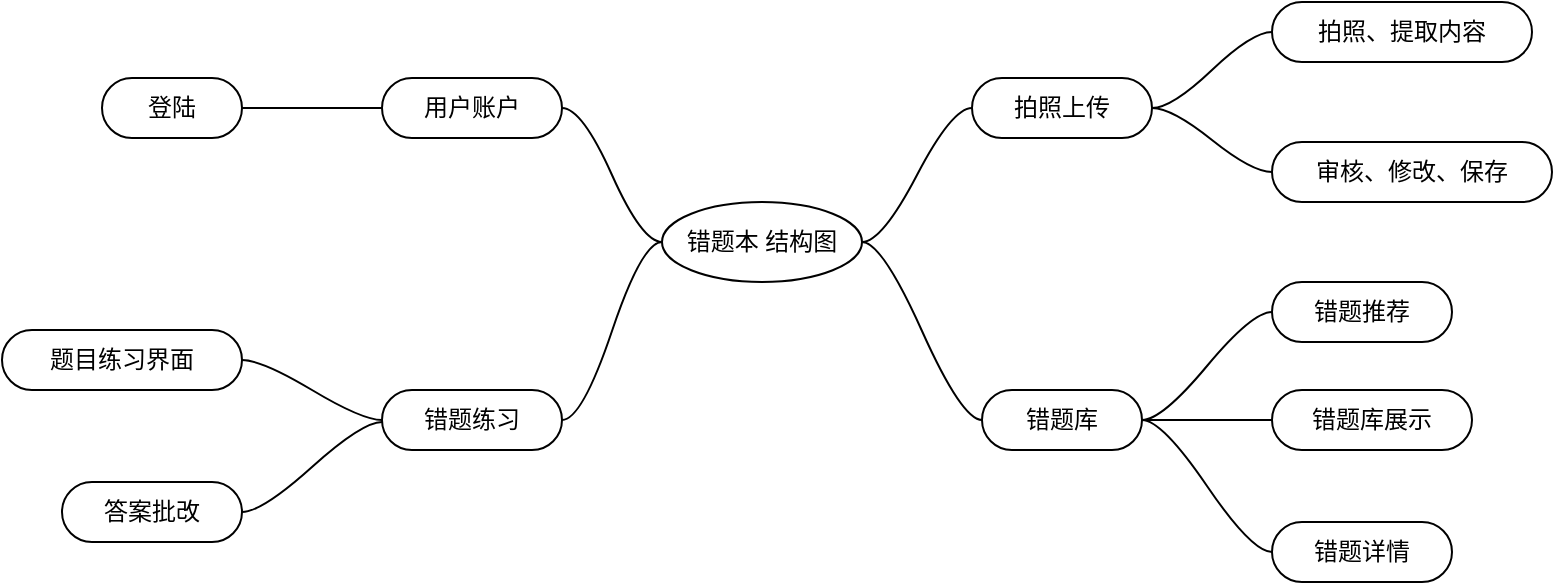<mxfile version="22.1.11" type="github">
  <diagram id="6a731a19-8d31-9384-78a2-239565b7b9f0" name="Function Structure Diagram">
    <mxGraphModel dx="954" dy="606" grid="1" gridSize="10" guides="1" tooltips="1" connect="1" arrows="1" fold="1" page="1" pageScale="1" pageWidth="1169" pageHeight="827" background="none" math="0" shadow="0">
      <root>
        <mxCell id="0" />
        <mxCell id="1" parent="0" />
        <mxCell id="s-n8ZswoinWRwW3bfTHx-1779" value="错题本 结构图" style="ellipse;whiteSpace=wrap;html=1;align=center;newEdgeStyle={&quot;edgeStyle&quot;:&quot;entityRelationEdgeStyle&quot;,&quot;startArrow&quot;:&quot;none&quot;,&quot;endArrow&quot;:&quot;none&quot;,&quot;segment&quot;:10,&quot;curved&quot;:1,&quot;sourcePerimeterSpacing&quot;:0,&quot;targetPerimeterSpacing&quot;:0};treeFolding=1;treeMoving=1;" vertex="1" parent="1">
          <mxGeometry x="570" y="290" width="100" height="40" as="geometry" />
        </mxCell>
        <mxCell id="s-n8ZswoinWRwW3bfTHx-1782" style="edgeStyle=entityRelationEdgeStyle;rounded=0;orthogonalLoop=1;jettySize=auto;html=1;startArrow=none;endArrow=none;segment=10;curved=1;sourcePerimeterSpacing=0;targetPerimeterSpacing=0;exitX=0;exitY=0.5;exitDx=0;exitDy=0;" edge="1" parent="1" source="s-n8ZswoinWRwW3bfTHx-1780" target="s-n8ZswoinWRwW3bfTHx-1779">
          <mxGeometry relative="1" as="geometry" />
        </mxCell>
        <mxCell id="s-n8ZswoinWRwW3bfTHx-1815" style="edgeStyle=entityRelationEdgeStyle;rounded=0;orthogonalLoop=1;jettySize=auto;html=1;startArrow=none;endArrow=none;segment=10;curved=1;sourcePerimeterSpacing=0;targetPerimeterSpacing=0;entryX=0;entryY=0.5;entryDx=0;entryDy=0;" edge="1" parent="1" source="s-n8ZswoinWRwW3bfTHx-1780" target="s-n8ZswoinWRwW3bfTHx-1811">
          <mxGeometry relative="1" as="geometry" />
        </mxCell>
        <mxCell id="s-n8ZswoinWRwW3bfTHx-1816" style="edgeStyle=entityRelationEdgeStyle;rounded=0;orthogonalLoop=1;jettySize=auto;html=1;startArrow=none;endArrow=none;segment=10;curved=1;sourcePerimeterSpacing=0;targetPerimeterSpacing=0;entryX=0;entryY=0.5;entryDx=0;entryDy=0;" edge="1" parent="1" source="s-n8ZswoinWRwW3bfTHx-1780" target="s-n8ZswoinWRwW3bfTHx-1813">
          <mxGeometry relative="1" as="geometry" />
        </mxCell>
        <mxCell id="s-n8ZswoinWRwW3bfTHx-1780" value="拍照上传" style="whiteSpace=wrap;html=1;rounded=1;arcSize=50;align=center;verticalAlign=middle;strokeWidth=1;autosize=1;spacing=4;treeFolding=1;treeMoving=1;newEdgeStyle={&quot;edgeStyle&quot;:&quot;entityRelationEdgeStyle&quot;,&quot;startArrow&quot;:&quot;none&quot;,&quot;endArrow&quot;:&quot;none&quot;,&quot;segment&quot;:10,&quot;curved&quot;:1,&quot;sourcePerimeterSpacing&quot;:0,&quot;targetPerimeterSpacing&quot;:0};" vertex="1" parent="1">
          <mxGeometry x="725" y="228" width="90" height="30" as="geometry" />
        </mxCell>
        <mxCell id="s-n8ZswoinWRwW3bfTHx-1805" style="edgeStyle=entityRelationEdgeStyle;rounded=0;orthogonalLoop=1;jettySize=auto;html=1;startArrow=none;endArrow=none;segment=10;curved=1;sourcePerimeterSpacing=0;targetPerimeterSpacing=0;entryX=0;entryY=0.5;entryDx=0;entryDy=0;" edge="1" parent="1" source="s-n8ZswoinWRwW3bfTHx-1783" target="s-n8ZswoinWRwW3bfTHx-1797">
          <mxGeometry relative="1" as="geometry" />
        </mxCell>
        <mxCell id="s-n8ZswoinWRwW3bfTHx-1808" style="edgeStyle=entityRelationEdgeStyle;rounded=0;orthogonalLoop=1;jettySize=auto;html=1;startArrow=none;endArrow=none;segment=10;curved=1;sourcePerimeterSpacing=0;targetPerimeterSpacing=0;entryX=0;entryY=0.5;entryDx=0;entryDy=0;" edge="1" parent="1" source="s-n8ZswoinWRwW3bfTHx-1783" target="s-n8ZswoinWRwW3bfTHx-1807">
          <mxGeometry relative="1" as="geometry" />
        </mxCell>
        <mxCell id="s-n8ZswoinWRwW3bfTHx-1810" style="edgeStyle=entityRelationEdgeStyle;rounded=0;orthogonalLoop=1;jettySize=auto;html=1;startArrow=none;endArrow=none;segment=10;curved=1;sourcePerimeterSpacing=0;targetPerimeterSpacing=0;entryX=0;entryY=0.5;entryDx=0;entryDy=0;" edge="1" parent="1" source="s-n8ZswoinWRwW3bfTHx-1783" target="s-n8ZswoinWRwW3bfTHx-1809">
          <mxGeometry relative="1" as="geometry" />
        </mxCell>
        <mxCell id="s-n8ZswoinWRwW3bfTHx-1783" value="错题库" style="whiteSpace=wrap;html=1;rounded=1;arcSize=50;align=center;verticalAlign=middle;strokeWidth=1;autosize=1;spacing=4;treeFolding=1;treeMoving=1;newEdgeStyle={&quot;edgeStyle&quot;:&quot;entityRelationEdgeStyle&quot;,&quot;startArrow&quot;:&quot;none&quot;,&quot;endArrow&quot;:&quot;none&quot;,&quot;segment&quot;:10,&quot;curved&quot;:1,&quot;sourcePerimeterSpacing&quot;:0,&quot;targetPerimeterSpacing&quot;:0};" vertex="1" parent="1">
          <mxGeometry x="730" y="384" width="80" height="30" as="geometry" />
        </mxCell>
        <mxCell id="s-n8ZswoinWRwW3bfTHx-1784" value="" style="edgeStyle=entityRelationEdgeStyle;startArrow=none;endArrow=none;segment=10;curved=1;sourcePerimeterSpacing=0;targetPerimeterSpacing=0;rounded=0;exitX=1;exitY=0.5;exitDx=0;exitDy=0;" edge="1" target="s-n8ZswoinWRwW3bfTHx-1783" parent="1" source="s-n8ZswoinWRwW3bfTHx-1779">
          <mxGeometry relative="1" as="geometry">
            <mxPoint x="685" y="435" as="sourcePoint" />
          </mxGeometry>
        </mxCell>
        <mxCell id="s-n8ZswoinWRwW3bfTHx-1790" style="edgeStyle=entityRelationEdgeStyle;rounded=0;orthogonalLoop=1;jettySize=auto;html=1;startArrow=none;endArrow=none;segment=10;curved=1;sourcePerimeterSpacing=0;targetPerimeterSpacing=0;entryX=0;entryY=0.5;entryDx=0;entryDy=0;" edge="1" parent="1" source="s-n8ZswoinWRwW3bfTHx-1787" target="s-n8ZswoinWRwW3bfTHx-1779">
          <mxGeometry relative="1" as="geometry" />
        </mxCell>
        <mxCell id="s-n8ZswoinWRwW3bfTHx-1787" value="用户账户" style="whiteSpace=wrap;html=1;rounded=1;arcSize=50;align=center;verticalAlign=middle;strokeWidth=1;autosize=1;spacing=4;treeFolding=1;treeMoving=1;newEdgeStyle={&quot;edgeStyle&quot;:&quot;entityRelationEdgeStyle&quot;,&quot;startArrow&quot;:&quot;none&quot;,&quot;endArrow&quot;:&quot;none&quot;,&quot;segment&quot;:10,&quot;curved&quot;:1,&quot;sourcePerimeterSpacing&quot;:0,&quot;targetPerimeterSpacing&quot;:0};" vertex="1" parent="1">
          <mxGeometry x="430" y="228" width="90" height="30" as="geometry" />
        </mxCell>
        <mxCell id="s-n8ZswoinWRwW3bfTHx-1792" style="edgeStyle=entityRelationEdgeStyle;rounded=0;orthogonalLoop=1;jettySize=auto;html=1;startArrow=none;endArrow=none;segment=10;curved=1;sourcePerimeterSpacing=0;targetPerimeterSpacing=0;entryX=0;entryY=0.5;entryDx=0;entryDy=0;" edge="1" parent="1" source="s-n8ZswoinWRwW3bfTHx-1789" target="s-n8ZswoinWRwW3bfTHx-1787">
          <mxGeometry relative="1" as="geometry" />
        </mxCell>
        <mxCell id="s-n8ZswoinWRwW3bfTHx-1789" value="登陆" style="whiteSpace=wrap;html=1;rounded=1;arcSize=50;align=center;verticalAlign=middle;strokeWidth=1;autosize=1;spacing=4;treeFolding=1;treeMoving=1;newEdgeStyle={&quot;edgeStyle&quot;:&quot;entityRelationEdgeStyle&quot;,&quot;startArrow&quot;:&quot;none&quot;,&quot;endArrow&quot;:&quot;none&quot;,&quot;segment&quot;:10,&quot;curved&quot;:1,&quot;sourcePerimeterSpacing&quot;:0,&quot;targetPerimeterSpacing&quot;:0};" vertex="1" parent="1">
          <mxGeometry x="290" y="228" width="70" height="30" as="geometry" />
        </mxCell>
        <mxCell id="s-n8ZswoinWRwW3bfTHx-1796" style="edgeStyle=entityRelationEdgeStyle;rounded=0;orthogonalLoop=1;jettySize=auto;html=1;startArrow=none;endArrow=none;segment=10;curved=1;sourcePerimeterSpacing=0;targetPerimeterSpacing=0;entryX=0;entryY=0.5;entryDx=0;entryDy=0;" edge="1" parent="1" source="s-n8ZswoinWRwW3bfTHx-1795" target="s-n8ZswoinWRwW3bfTHx-1779">
          <mxGeometry relative="1" as="geometry" />
        </mxCell>
        <mxCell id="s-n8ZswoinWRwW3bfTHx-1795" value="错题练习" style="whiteSpace=wrap;html=1;rounded=1;arcSize=50;align=center;verticalAlign=middle;strokeWidth=1;autosize=1;spacing=4;treeFolding=1;treeMoving=1;newEdgeStyle={&quot;edgeStyle&quot;:&quot;entityRelationEdgeStyle&quot;,&quot;startArrow&quot;:&quot;none&quot;,&quot;endArrow&quot;:&quot;none&quot;,&quot;segment&quot;:10,&quot;curved&quot;:1,&quot;sourcePerimeterSpacing&quot;:0,&quot;targetPerimeterSpacing&quot;:0};" vertex="1" parent="1">
          <mxGeometry x="430" y="384" width="90" height="30" as="geometry" />
        </mxCell>
        <mxCell id="s-n8ZswoinWRwW3bfTHx-1797" value="错题推荐" style="whiteSpace=wrap;html=1;rounded=1;arcSize=50;align=center;verticalAlign=middle;strokeWidth=1;autosize=1;spacing=4;treeFolding=1;treeMoving=1;newEdgeStyle={&quot;edgeStyle&quot;:&quot;entityRelationEdgeStyle&quot;,&quot;startArrow&quot;:&quot;none&quot;,&quot;endArrow&quot;:&quot;none&quot;,&quot;segment&quot;:10,&quot;curved&quot;:1,&quot;sourcePerimeterSpacing&quot;:0,&quot;targetPerimeterSpacing&quot;:0};" vertex="1" parent="1">
          <mxGeometry x="875" y="330" width="90" height="30" as="geometry" />
        </mxCell>
        <mxCell id="s-n8ZswoinWRwW3bfTHx-1807" value="错题库展示" style="whiteSpace=wrap;html=1;rounded=1;arcSize=50;align=center;verticalAlign=middle;strokeWidth=1;autosize=1;spacing=4;treeFolding=1;treeMoving=1;newEdgeStyle={&quot;edgeStyle&quot;:&quot;entityRelationEdgeStyle&quot;,&quot;startArrow&quot;:&quot;none&quot;,&quot;endArrow&quot;:&quot;none&quot;,&quot;segment&quot;:10,&quot;curved&quot;:1,&quot;sourcePerimeterSpacing&quot;:0,&quot;targetPerimeterSpacing&quot;:0};" vertex="1" parent="1">
          <mxGeometry x="875" y="384" width="100" height="30" as="geometry" />
        </mxCell>
        <mxCell id="s-n8ZswoinWRwW3bfTHx-1809" value="错题详情" style="whiteSpace=wrap;html=1;rounded=1;arcSize=50;align=center;verticalAlign=middle;strokeWidth=1;autosize=1;spacing=4;treeFolding=1;treeMoving=1;newEdgeStyle={&quot;edgeStyle&quot;:&quot;entityRelationEdgeStyle&quot;,&quot;startArrow&quot;:&quot;none&quot;,&quot;endArrow&quot;:&quot;none&quot;,&quot;segment&quot;:10,&quot;curved&quot;:1,&quot;sourcePerimeterSpacing&quot;:0,&quot;targetPerimeterSpacing&quot;:0};" vertex="1" parent="1">
          <mxGeometry x="875" y="450" width="90" height="30" as="geometry" />
        </mxCell>
        <mxCell id="s-n8ZswoinWRwW3bfTHx-1811" value="拍照、提取内容" style="whiteSpace=wrap;html=1;rounded=1;arcSize=50;align=center;verticalAlign=middle;strokeWidth=1;autosize=1;spacing=4;treeFolding=1;treeMoving=1;newEdgeStyle={&quot;edgeStyle&quot;:&quot;entityRelationEdgeStyle&quot;,&quot;startArrow&quot;:&quot;none&quot;,&quot;endArrow&quot;:&quot;none&quot;,&quot;segment&quot;:10,&quot;curved&quot;:1,&quot;sourcePerimeterSpacing&quot;:0,&quot;targetPerimeterSpacing&quot;:0};" vertex="1" parent="1">
          <mxGeometry x="875" y="190" width="130" height="30" as="geometry" />
        </mxCell>
        <mxCell id="s-n8ZswoinWRwW3bfTHx-1813" value="审核、修改、保存" style="whiteSpace=wrap;html=1;rounded=1;arcSize=50;align=center;verticalAlign=middle;strokeWidth=1;autosize=1;spacing=4;treeFolding=1;treeMoving=1;newEdgeStyle={&quot;edgeStyle&quot;:&quot;entityRelationEdgeStyle&quot;,&quot;startArrow&quot;:&quot;none&quot;,&quot;endArrow&quot;:&quot;none&quot;,&quot;segment&quot;:10,&quot;curved&quot;:1,&quot;sourcePerimeterSpacing&quot;:0,&quot;targetPerimeterSpacing&quot;:0};" vertex="1" parent="1">
          <mxGeometry x="875" y="260" width="140" height="30" as="geometry" />
        </mxCell>
        <mxCell id="s-n8ZswoinWRwW3bfTHx-1823" style="edgeStyle=entityRelationEdgeStyle;rounded=0;orthogonalLoop=1;jettySize=auto;html=1;startArrow=none;endArrow=none;segment=10;curved=1;sourcePerimeterSpacing=0;targetPerimeterSpacing=0;" edge="1" parent="1" source="s-n8ZswoinWRwW3bfTHx-1818">
          <mxGeometry relative="1" as="geometry">
            <mxPoint x="430" y="400" as="targetPoint" />
          </mxGeometry>
        </mxCell>
        <mxCell id="s-n8ZswoinWRwW3bfTHx-1818" value="答案批改" style="whiteSpace=wrap;html=1;rounded=1;arcSize=50;align=center;verticalAlign=middle;strokeWidth=1;autosize=1;spacing=4;treeFolding=1;treeMoving=1;newEdgeStyle={&quot;edgeStyle&quot;:&quot;entityRelationEdgeStyle&quot;,&quot;startArrow&quot;:&quot;none&quot;,&quot;endArrow&quot;:&quot;none&quot;,&quot;segment&quot;:10,&quot;curved&quot;:1,&quot;sourcePerimeterSpacing&quot;:0,&quot;targetPerimeterSpacing&quot;:0};" vertex="1" parent="1">
          <mxGeometry x="270" y="430" width="90" height="30" as="geometry" />
        </mxCell>
        <mxCell id="s-n8ZswoinWRwW3bfTHx-1822" style="edgeStyle=entityRelationEdgeStyle;rounded=0;orthogonalLoop=1;jettySize=auto;html=1;startArrow=none;endArrow=none;segment=10;curved=1;sourcePerimeterSpacing=0;targetPerimeterSpacing=0;entryX=0;entryY=0.5;entryDx=0;entryDy=0;" edge="1" parent="1" source="s-n8ZswoinWRwW3bfTHx-1819" target="s-n8ZswoinWRwW3bfTHx-1795">
          <mxGeometry relative="1" as="geometry" />
        </mxCell>
        <mxCell id="s-n8ZswoinWRwW3bfTHx-1819" value="题目练习界面" style="whiteSpace=wrap;html=1;rounded=1;arcSize=50;align=center;verticalAlign=middle;strokeWidth=1;autosize=1;spacing=4;treeFolding=1;treeMoving=1;newEdgeStyle={&quot;edgeStyle&quot;:&quot;entityRelationEdgeStyle&quot;,&quot;startArrow&quot;:&quot;none&quot;,&quot;endArrow&quot;:&quot;none&quot;,&quot;segment&quot;:10,&quot;curved&quot;:1,&quot;sourcePerimeterSpacing&quot;:0,&quot;targetPerimeterSpacing&quot;:0};" vertex="1" parent="1">
          <mxGeometry x="240" y="354" width="120" height="30" as="geometry" />
        </mxCell>
      </root>
    </mxGraphModel>
  </diagram>
</mxfile>
